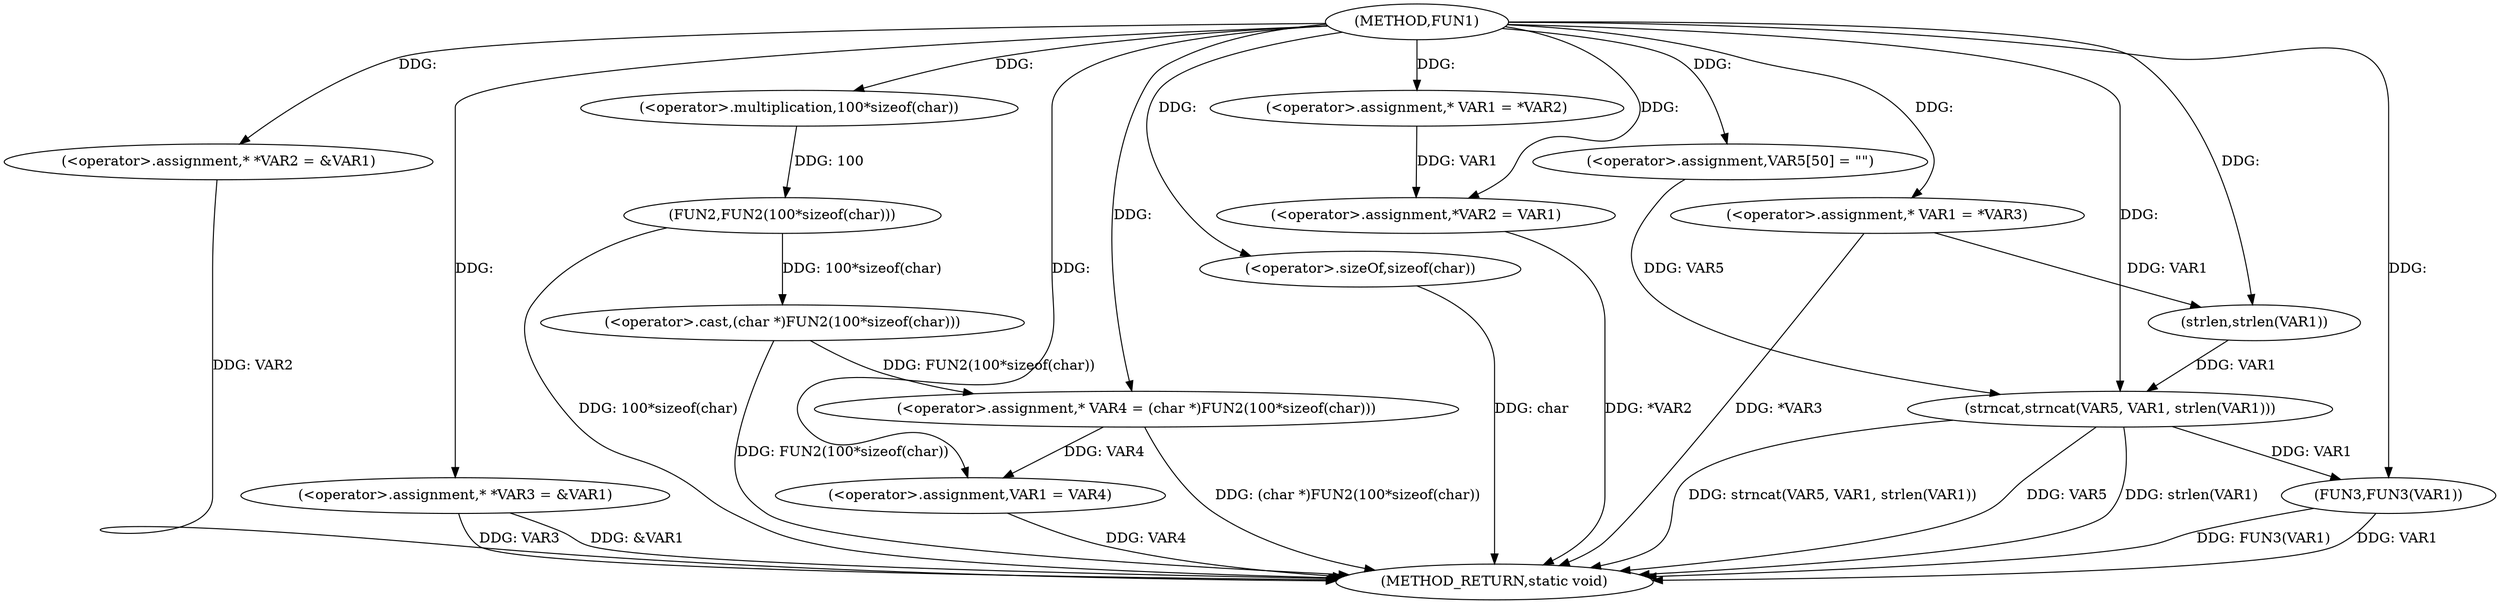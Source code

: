 digraph FUN1 {  
"1000100" [label = "(METHOD,FUN1)" ]
"1000154" [label = "(METHOD_RETURN,static void)" ]
"1000104" [label = "(<operator>.assignment,* *VAR2 = &VAR1)" ]
"1000109" [label = "(<operator>.assignment,* *VAR3 = &VAR1)" ]
"1000114" [label = "(<operator>.assignment,* VAR4 = (char *)FUN2(100*sizeof(char)))" ]
"1000116" [label = "(<operator>.cast,(char *)FUN2(100*sizeof(char)))" ]
"1000118" [label = "(FUN2,FUN2(100*sizeof(char)))" ]
"1000119" [label = "(<operator>.multiplication,100*sizeof(char))" ]
"1000121" [label = "(<operator>.sizeOf,sizeof(char))" ]
"1000123" [label = "(<operator>.assignment,VAR1 = VAR4)" ]
"1000128" [label = "(<operator>.assignment,* VAR1 = *VAR2)" ]
"1000132" [label = "(<operator>.assignment,*VAR2 = VAR1)" ]
"1000138" [label = "(<operator>.assignment,* VAR1 = *VAR3)" ]
"1000144" [label = "(<operator>.assignment,VAR5[50] = \"\")" ]
"1000147" [label = "(strncat,strncat(VAR5, VAR1, strlen(VAR1)))" ]
"1000150" [label = "(strlen,strlen(VAR1))" ]
"1000152" [label = "(FUN3,FUN3(VAR1))" ]
  "1000123" -> "1000154"  [ label = "DDG: VAR4"] 
  "1000104" -> "1000154"  [ label = "DDG: VAR2"] 
  "1000147" -> "1000154"  [ label = "DDG: VAR5"] 
  "1000152" -> "1000154"  [ label = "DDG: VAR1"] 
  "1000116" -> "1000154"  [ label = "DDG: FUN2(100*sizeof(char))"] 
  "1000132" -> "1000154"  [ label = "DDG: *VAR2"] 
  "1000109" -> "1000154"  [ label = "DDG: VAR3"] 
  "1000121" -> "1000154"  [ label = "DDG: char"] 
  "1000147" -> "1000154"  [ label = "DDG: strlen(VAR1)"] 
  "1000118" -> "1000154"  [ label = "DDG: 100*sizeof(char)"] 
  "1000138" -> "1000154"  [ label = "DDG: *VAR3"] 
  "1000152" -> "1000154"  [ label = "DDG: FUN3(VAR1)"] 
  "1000147" -> "1000154"  [ label = "DDG: strncat(VAR5, VAR1, strlen(VAR1))"] 
  "1000109" -> "1000154"  [ label = "DDG: &VAR1"] 
  "1000114" -> "1000154"  [ label = "DDG: (char *)FUN2(100*sizeof(char))"] 
  "1000100" -> "1000104"  [ label = "DDG: "] 
  "1000100" -> "1000109"  [ label = "DDG: "] 
  "1000116" -> "1000114"  [ label = "DDG: FUN2(100*sizeof(char))"] 
  "1000100" -> "1000114"  [ label = "DDG: "] 
  "1000118" -> "1000116"  [ label = "DDG: 100*sizeof(char)"] 
  "1000119" -> "1000118"  [ label = "DDG: 100"] 
  "1000100" -> "1000119"  [ label = "DDG: "] 
  "1000100" -> "1000121"  [ label = "DDG: "] 
  "1000114" -> "1000123"  [ label = "DDG: VAR4"] 
  "1000100" -> "1000123"  [ label = "DDG: "] 
  "1000100" -> "1000128"  [ label = "DDG: "] 
  "1000128" -> "1000132"  [ label = "DDG: VAR1"] 
  "1000100" -> "1000132"  [ label = "DDG: "] 
  "1000100" -> "1000138"  [ label = "DDG: "] 
  "1000100" -> "1000144"  [ label = "DDG: "] 
  "1000144" -> "1000147"  [ label = "DDG: VAR5"] 
  "1000100" -> "1000147"  [ label = "DDG: "] 
  "1000150" -> "1000147"  [ label = "DDG: VAR1"] 
  "1000138" -> "1000150"  [ label = "DDG: VAR1"] 
  "1000100" -> "1000150"  [ label = "DDG: "] 
  "1000147" -> "1000152"  [ label = "DDG: VAR1"] 
  "1000100" -> "1000152"  [ label = "DDG: "] 
}
